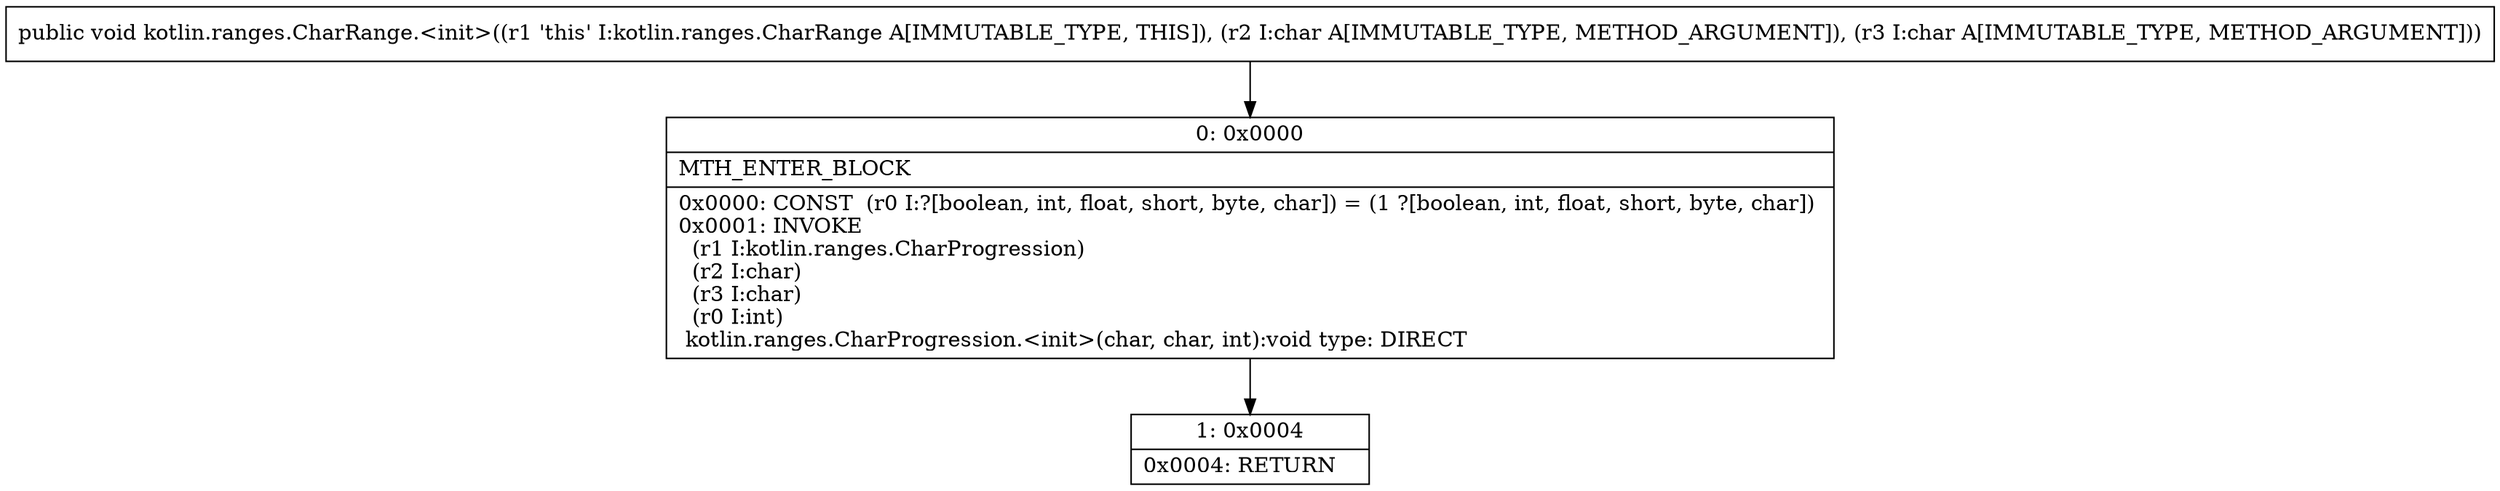 digraph "CFG forkotlin.ranges.CharRange.\<init\>(CC)V" {
Node_0 [shape=record,label="{0\:\ 0x0000|MTH_ENTER_BLOCK\l|0x0000: CONST  (r0 I:?[boolean, int, float, short, byte, char]) = (1 ?[boolean, int, float, short, byte, char]) \l0x0001: INVOKE  \l  (r1 I:kotlin.ranges.CharProgression)\l  (r2 I:char)\l  (r3 I:char)\l  (r0 I:int)\l kotlin.ranges.CharProgression.\<init\>(char, char, int):void type: DIRECT \l}"];
Node_1 [shape=record,label="{1\:\ 0x0004|0x0004: RETURN   \l}"];
MethodNode[shape=record,label="{public void kotlin.ranges.CharRange.\<init\>((r1 'this' I:kotlin.ranges.CharRange A[IMMUTABLE_TYPE, THIS]), (r2 I:char A[IMMUTABLE_TYPE, METHOD_ARGUMENT]), (r3 I:char A[IMMUTABLE_TYPE, METHOD_ARGUMENT])) }"];
MethodNode -> Node_0;
Node_0 -> Node_1;
}

